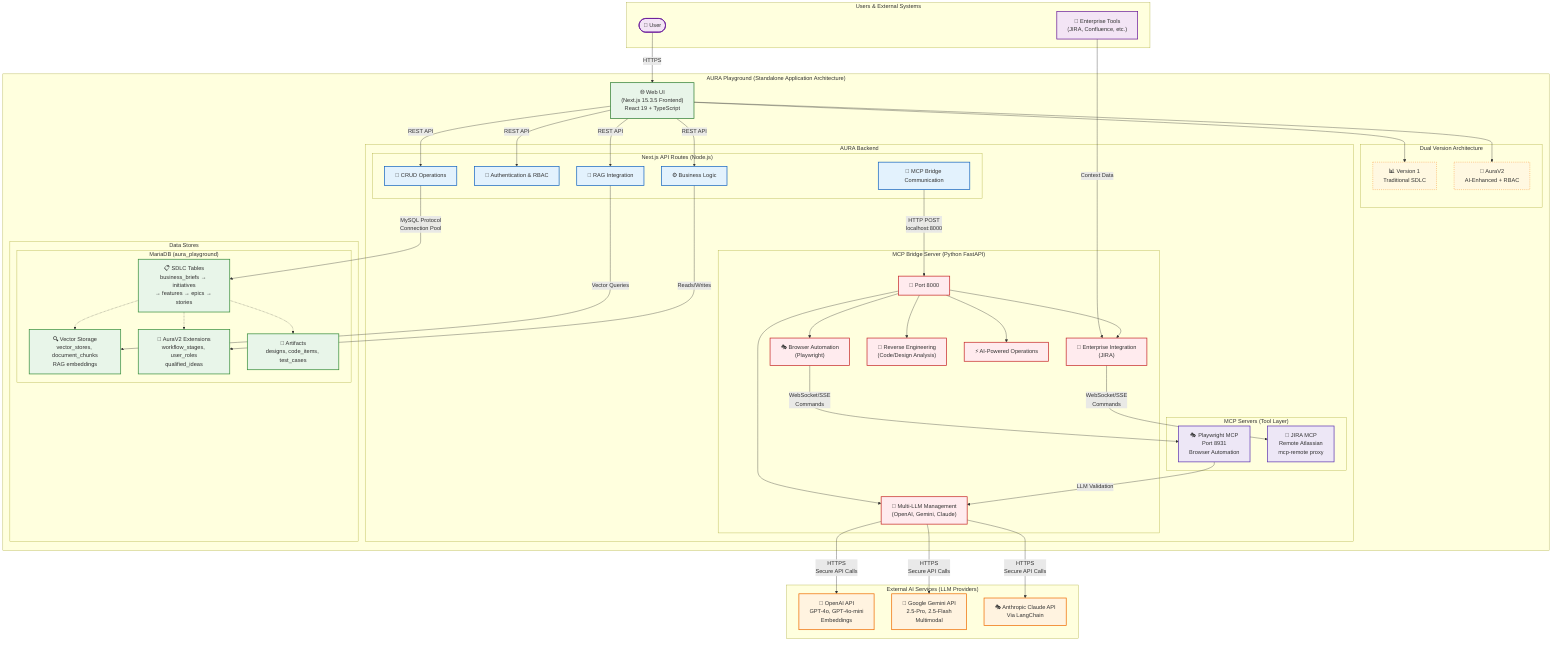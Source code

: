 graph TD
    %% Define Styles
    classDef app fill:#e8f5e9,stroke:#2e7d32,stroke-width:2px;
    classDef external fill:#f3e5f5,stroke:#6a1b9a,stroke-width:2px;
    classDef llm fill:#fff3e0,stroke:#ef6c00,stroke-width:2px;
    classDef core fill:#e3f2fd,stroke:#1565c0,stroke-width:2px;
    classDef bridge fill:#ffebee,stroke:#c62828,stroke-width:2px;
    classDef mcp fill:#ede7f6,stroke:#5e35b1,stroke-width:2px;
    classDef database fill:#e8f5e9,stroke:#388e3c,stroke-width:2px;
    classDef version fill:#fff8e1,stroke:#f57c00,stroke-width:1px,stroke-dasharray: 3 3;

    %% --- TOP LEVEL: USERS & EXTERNAL SYSTEMS ---
    subgraph "Users & External Systems"
        direction LR
        user([👤 User])
        enterprise_tools["🏢 Enterprise Tools<br/>(JIRA, Confluence, etc.)"]
    end

    %% --- MIDDLE LAYER: THE AURA APPLICATION ---
    subgraph "AURA Playground (Standalone Application Architecture)"
        
        %% Frontend Layer
        aura_ui["🌐 Web UI<br/>(Next.js 15.3.5 Frontend)<br/>React 19 + TypeScript"]
        
        %% Version Architecture
        subgraph "Dual Version Architecture"
            direction LR
            v1["📊 Version 1<br/>Traditional SDLC"]
            v2["🚀 AuraV2<br/>AI-Enhanced + RBAC"]
        end
        
        %% Backend Layer
        subgraph "AURA Backend"
            direction TB
            
            %% Next.js API Layer
            subgraph "Next.js API Routes (Node.js)"
                direction TB
                api_crud["📝 CRUD Operations"]
                api_auth["🔐 Authentication & RBAC"]
                api_business["⚙️ Business Logic"]
                api_rag["🧠 RAG Integration"]
                api_bridge["🌉 MCP Bridge Communication"]
            end
            
            %% MCP Bridge Server
            subgraph "MCP Bridge Server (Python FastAPI)"
                direction TB
                bridge_port["🐍 Port 8000"]
                bridge_llm["🤖 Multi-LLM Management<br/>(OpenAI, Gemini, Claude)"]
                bridge_browser["🎭 Browser Automation<br/>(Playwright)"]
                bridge_jira["🔗 Enterprise Integration<br/>(JIRA)"]
                bridge_reverse["🔄 Reverse Engineering<br/>(Code/Design Analysis)"]
                bridge_ops["⚡ AI-Powered Operations"]
            end

            %% MCP Servers Layer
            subgraph "MCP Servers (Tool Layer)"
                direction LR
                mcp_playwright["🎭 Playwright MCP<br/>Port 8931<br/>Browser Automation"]
                mcp_jira["🔗 JIRA MCP<br/>Remote Atlassian<br/>mcp-remote proxy"]
            end
        end

        %% Database Layer
        subgraph "Data Stores"
            direction TB
            subgraph "MariaDB (aura_playground)"
                direction TB
                db_sdlc["📋 SDLC Tables<br/>business_briefs → initiatives<br/>→ features → epics → stories"]
                db_vector["🔍 Vector Storage<br/>vector_stores, document_chunks<br/>RAG embeddings"]
                db_aurav2["🚀 AuraV2 Extensions<br/>workflow_stages, user_roles<br/>qualified_ideas"]
                db_artifacts["📁 Artifacts<br/>designs, code_items, test_cases"]
            end
        end
        
    end

    %% --- BOTTOM LAYER: EXTERNAL AI SERVICES ---
    subgraph "External AI Services (LLM Providers)"
        direction LR
        openai["🧠 OpenAI API<br/>GPT-4o, GPT-4o-mini<br/>Embeddings"]
        gemini["🔮 Google Gemini API<br/>2.5-Pro, 2.5-Flash<br/>Multimodal"]
        anthropic["🎭 Anthropic Claude API<br/>Via LangChain"]
    end

    %% --- DEFINE CONNECTIONS ---
    
    %% User Interactions
    user -- "HTTPS" --> aura_ui
    enterprise_tools -- "Context Data" --> bridge_jira
    
    %% Frontend to Backend
    aura_ui -- "REST API" --> api_crud
    aura_ui -- "REST API" --> api_auth
    aura_ui -- "REST API" --> api_business
    aura_ui -- "REST API" --> api_rag
    
    %% Version Selection
    aura_ui --> v1
    aura_ui --> v2
    
    %% API Routes to Database
    api_crud -- "MySQL Protocol<br/>Connection Pool" --> db_sdlc
    api_business -- "Reads/Writes" --> db_aurav2
    api_rag -- "Vector Queries" --> db_vector
    
    %% API Routes to MCP Bridge
    api_bridge -- "HTTP POST<br/>localhost:8000" --> bridge_port
    
    %% MCP Bridge Internal Flow
    bridge_port --> bridge_llm
    bridge_port --> bridge_browser
    bridge_port --> bridge_jira
    bridge_port --> bridge_reverse
    bridge_port --> bridge_ops
    
    %% MCP Bridge to External Services
    bridge_llm -- "HTTPS<br/>Secure API Calls" --> openai
    bridge_llm -- "HTTPS<br/>Secure API Calls" --> gemini  
    bridge_llm -- "HTTPS<br/>Secure API Calls" --> anthropic
    
    %% MCP Bridge to MCP Servers
    bridge_browser -- "WebSocket/SSE<br/>Commands" --> mcp_playwright
    bridge_jira -- "WebSocket/SSE<br/>Commands" --> mcp_jira
    
    %% MCP Servers Validation
    mcp_playwright -- "LLM Validation" --> bridge_llm
    
    %% Database Relationships
    db_sdlc -.-> db_vector
    db_sdlc -.-> db_aurav2
    db_sdlc -.-> db_artifacts
    
    %% Apply Class Definitions
    class aura_ui app;
    class v1,v2 version;
    class api_crud,api_auth,api_business,api_rag,api_bridge core;
    class bridge_port,bridge_llm,bridge_browser,bridge_jira,bridge_reverse,bridge_ops bridge;
    class user,enterprise_tools external;
    class openai,gemini,anthropic llm;
    class mcp_playwright,mcp_jira mcp;
    class db_sdlc,db_vector,db_aurav2,db_artifacts database;